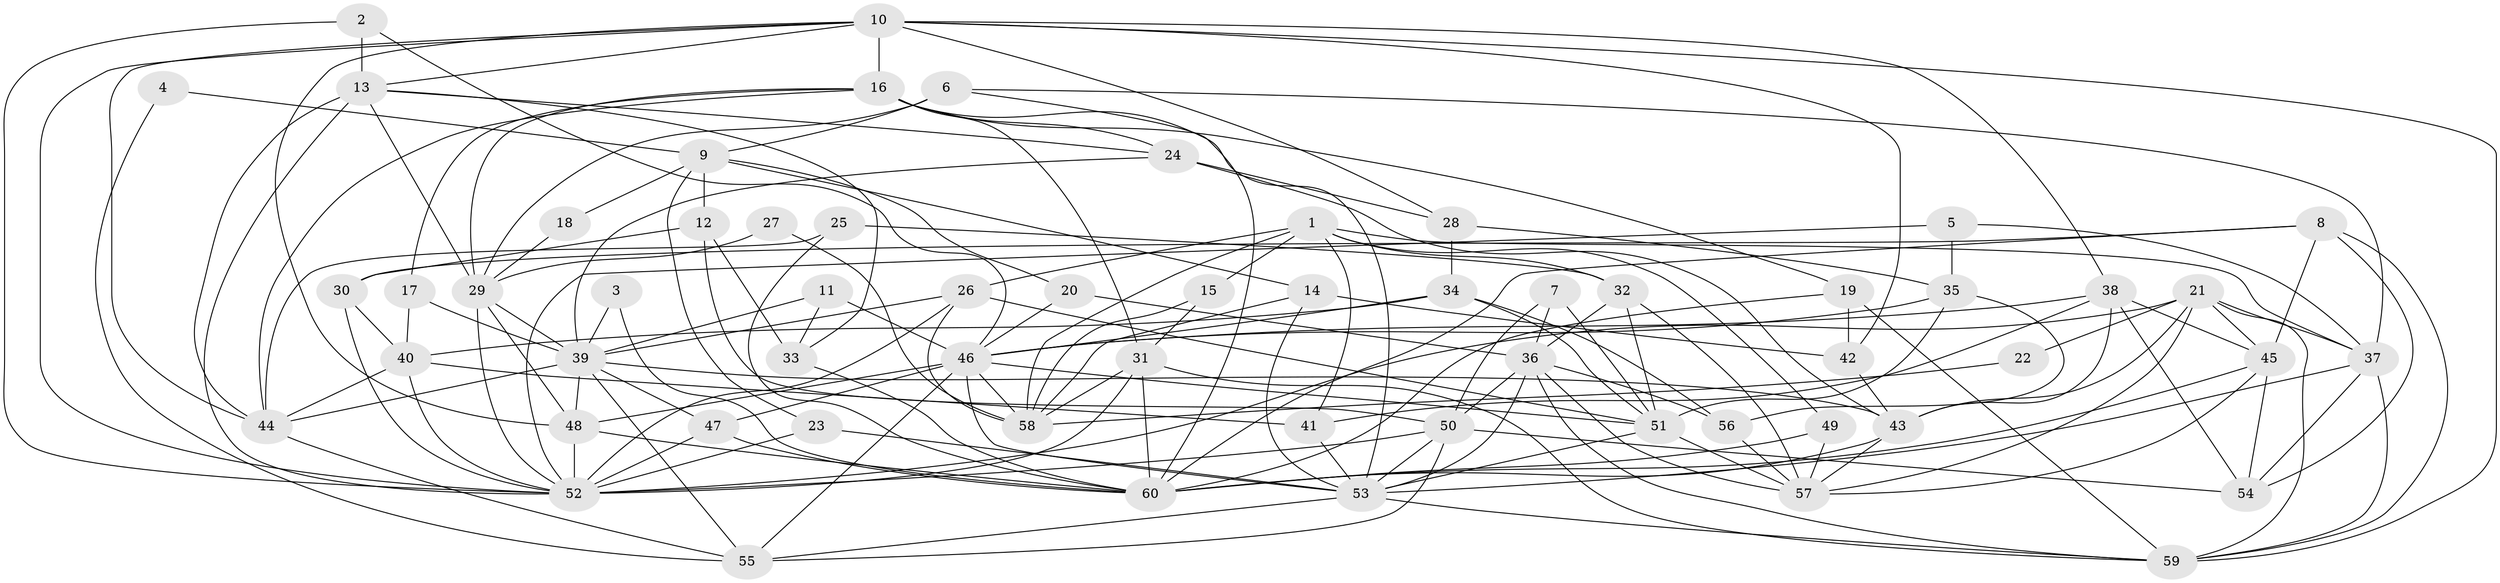 // original degree distribution, {2: 0.16666666666666666, 5: 0.175, 4: 0.25, 3: 0.25833333333333336, 6: 0.08333333333333333, 8: 0.016666666666666666, 9: 0.016666666666666666, 7: 0.03333333333333333}
// Generated by graph-tools (version 1.1) at 2025/26/03/09/25 03:26:18]
// undirected, 60 vertices, 168 edges
graph export_dot {
graph [start="1"]
  node [color=gray90,style=filled];
  1;
  2;
  3;
  4;
  5;
  6;
  7;
  8;
  9;
  10;
  11;
  12;
  13;
  14;
  15;
  16;
  17;
  18;
  19;
  20;
  21;
  22;
  23;
  24;
  25;
  26;
  27;
  28;
  29;
  30;
  31;
  32;
  33;
  34;
  35;
  36;
  37;
  38;
  39;
  40;
  41;
  42;
  43;
  44;
  45;
  46;
  47;
  48;
  49;
  50;
  51;
  52;
  53;
  54;
  55;
  56;
  57;
  58;
  59;
  60;
  1 -- 15 [weight=1.0];
  1 -- 26 [weight=1.0];
  1 -- 32 [weight=1.0];
  1 -- 37 [weight=1.0];
  1 -- 41 [weight=1.0];
  1 -- 49 [weight=1.0];
  1 -- 58 [weight=1.0];
  2 -- 13 [weight=1.0];
  2 -- 46 [weight=1.0];
  2 -- 52 [weight=1.0];
  3 -- 39 [weight=1.0];
  3 -- 60 [weight=1.0];
  4 -- 9 [weight=1.0];
  4 -- 55 [weight=1.0];
  5 -- 35 [weight=1.0];
  5 -- 37 [weight=1.0];
  5 -- 52 [weight=1.0];
  6 -- 9 [weight=1.0];
  6 -- 29 [weight=2.0];
  6 -- 37 [weight=1.0];
  6 -- 60 [weight=1.0];
  7 -- 36 [weight=1.0];
  7 -- 50 [weight=1.0];
  7 -- 51 [weight=1.0];
  8 -- 30 [weight=1.0];
  8 -- 45 [weight=1.0];
  8 -- 54 [weight=1.0];
  8 -- 59 [weight=1.0];
  8 -- 60 [weight=1.0];
  9 -- 12 [weight=1.0];
  9 -- 14 [weight=1.0];
  9 -- 18 [weight=1.0];
  9 -- 20 [weight=1.0];
  9 -- 23 [weight=1.0];
  10 -- 13 [weight=1.0];
  10 -- 16 [weight=1.0];
  10 -- 28 [weight=1.0];
  10 -- 38 [weight=1.0];
  10 -- 42 [weight=1.0];
  10 -- 44 [weight=1.0];
  10 -- 48 [weight=1.0];
  10 -- 52 [weight=1.0];
  10 -- 59 [weight=1.0];
  11 -- 33 [weight=1.0];
  11 -- 39 [weight=1.0];
  11 -- 46 [weight=1.0];
  12 -- 30 [weight=1.0];
  12 -- 33 [weight=1.0];
  12 -- 50 [weight=1.0];
  13 -- 24 [weight=1.0];
  13 -- 29 [weight=1.0];
  13 -- 33 [weight=1.0];
  13 -- 44 [weight=1.0];
  13 -- 52 [weight=1.0];
  14 -- 42 [weight=1.0];
  14 -- 53 [weight=1.0];
  14 -- 58 [weight=1.0];
  15 -- 31 [weight=1.0];
  15 -- 58 [weight=1.0];
  16 -- 17 [weight=1.0];
  16 -- 19 [weight=1.0];
  16 -- 24 [weight=1.0];
  16 -- 29 [weight=1.0];
  16 -- 31 [weight=1.0];
  16 -- 44 [weight=1.0];
  16 -- 53 [weight=1.0];
  17 -- 39 [weight=1.0];
  17 -- 40 [weight=1.0];
  18 -- 29 [weight=1.0];
  19 -- 42 [weight=1.0];
  19 -- 59 [weight=1.0];
  19 -- 60 [weight=1.0];
  20 -- 36 [weight=1.0];
  20 -- 46 [weight=1.0];
  21 -- 22 [weight=1.0];
  21 -- 37 [weight=1.0];
  21 -- 43 [weight=1.0];
  21 -- 45 [weight=1.0];
  21 -- 52 [weight=1.0];
  21 -- 57 [weight=1.0];
  21 -- 59 [weight=1.0];
  22 -- 58 [weight=1.0];
  23 -- 52 [weight=1.0];
  23 -- 53 [weight=1.0];
  24 -- 28 [weight=1.0];
  24 -- 39 [weight=1.0];
  24 -- 43 [weight=1.0];
  25 -- 32 [weight=1.0];
  25 -- 44 [weight=1.0];
  25 -- 60 [weight=1.0];
  26 -- 39 [weight=1.0];
  26 -- 51 [weight=1.0];
  26 -- 52 [weight=1.0];
  26 -- 58 [weight=2.0];
  27 -- 29 [weight=1.0];
  27 -- 58 [weight=1.0];
  28 -- 34 [weight=1.0];
  28 -- 35 [weight=1.0];
  29 -- 39 [weight=1.0];
  29 -- 48 [weight=1.0];
  29 -- 52 [weight=1.0];
  30 -- 40 [weight=1.0];
  30 -- 52 [weight=1.0];
  31 -- 52 [weight=1.0];
  31 -- 58 [weight=1.0];
  31 -- 59 [weight=1.0];
  31 -- 60 [weight=2.0];
  32 -- 36 [weight=1.0];
  32 -- 51 [weight=1.0];
  32 -- 57 [weight=1.0];
  33 -- 60 [weight=1.0];
  34 -- 40 [weight=1.0];
  34 -- 46 [weight=1.0];
  34 -- 51 [weight=1.0];
  34 -- 56 [weight=1.0];
  35 -- 46 [weight=1.0];
  35 -- 51 [weight=1.0];
  35 -- 56 [weight=1.0];
  36 -- 50 [weight=2.0];
  36 -- 53 [weight=1.0];
  36 -- 56 [weight=1.0];
  36 -- 57 [weight=1.0];
  36 -- 59 [weight=1.0];
  37 -- 53 [weight=1.0];
  37 -- 54 [weight=1.0];
  37 -- 59 [weight=1.0];
  38 -- 41 [weight=1.0];
  38 -- 43 [weight=1.0];
  38 -- 45 [weight=2.0];
  38 -- 46 [weight=1.0];
  38 -- 54 [weight=1.0];
  39 -- 43 [weight=1.0];
  39 -- 44 [weight=1.0];
  39 -- 47 [weight=1.0];
  39 -- 48 [weight=1.0];
  39 -- 55 [weight=1.0];
  40 -- 41 [weight=1.0];
  40 -- 44 [weight=1.0];
  40 -- 52 [weight=1.0];
  41 -- 53 [weight=1.0];
  42 -- 43 [weight=1.0];
  43 -- 57 [weight=1.0];
  43 -- 60 [weight=1.0];
  44 -- 55 [weight=1.0];
  45 -- 54 [weight=1.0];
  45 -- 57 [weight=1.0];
  45 -- 60 [weight=1.0];
  46 -- 47 [weight=1.0];
  46 -- 48 [weight=1.0];
  46 -- 51 [weight=1.0];
  46 -- 53 [weight=1.0];
  46 -- 55 [weight=1.0];
  46 -- 58 [weight=1.0];
  47 -- 52 [weight=1.0];
  47 -- 60 [weight=1.0];
  48 -- 52 [weight=1.0];
  48 -- 60 [weight=1.0];
  49 -- 57 [weight=2.0];
  49 -- 60 [weight=2.0];
  50 -- 52 [weight=2.0];
  50 -- 53 [weight=1.0];
  50 -- 54 [weight=1.0];
  50 -- 55 [weight=1.0];
  51 -- 53 [weight=1.0];
  51 -- 57 [weight=2.0];
  53 -- 55 [weight=1.0];
  53 -- 59 [weight=1.0];
  56 -- 57 [weight=1.0];
}
